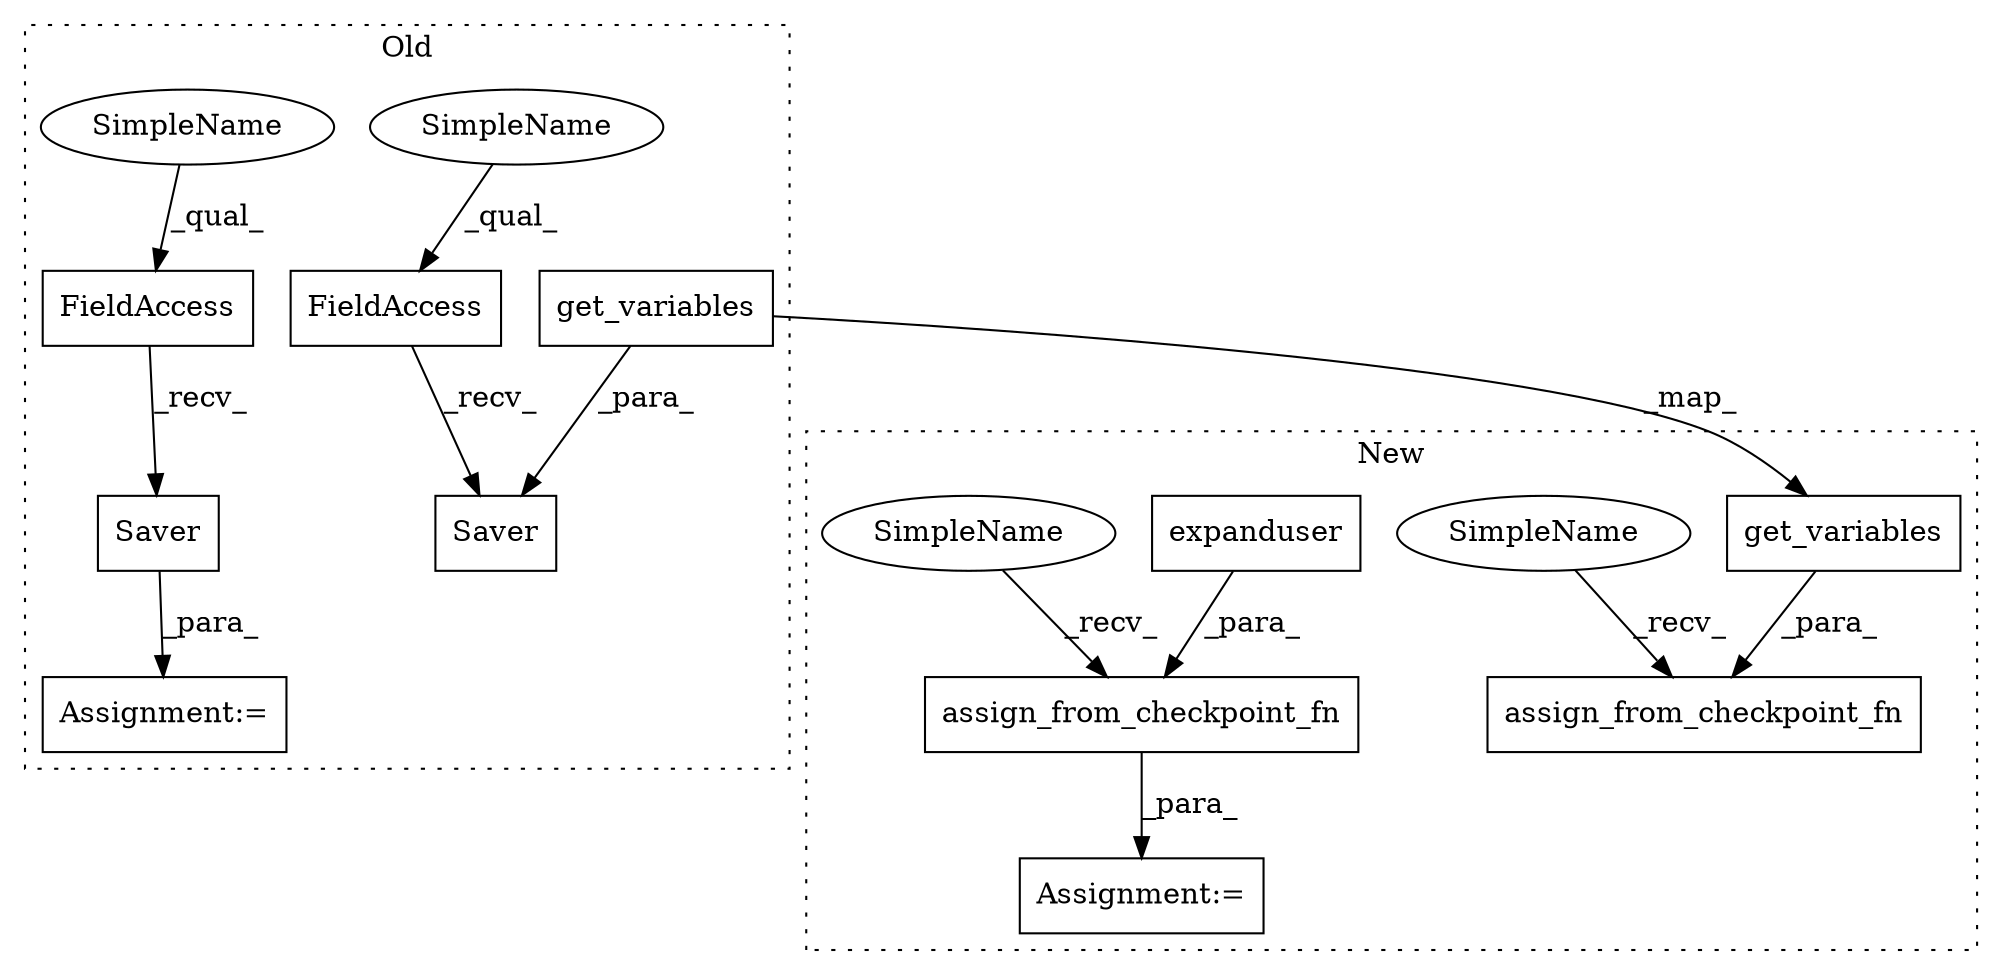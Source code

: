digraph G {
subgraph cluster0 {
1 [label="Saver" a="32" s="5555,5571" l="6,1" shape="box"];
4 [label="FieldAccess" a="22" s="5538" l="16" shape="box"];
5 [label="FieldAccess" a="22" s="5255" l="16" shape="box"];
6 [label="Saver" a="32" s="5272,5306" l="6,1" shape="box"];
9 [label="get_variables" a="32" s="5283,5305" l="14,1" shape="box"];
11 [label="Assignment:=" a="7" s="5537" l="1" shape="box"];
14 [label="SimpleName" a="42" s="5538" l="10" shape="ellipse"];
15 [label="SimpleName" a="42" s="5255" l="10" shape="ellipse"];
label = "Old";
style="dotted";
}
subgraph cluster1 {
2 [label="expanduser" a="32" s="5505,5532" l="11,1" shape="box"];
3 [label="assign_from_checkpoint_fn" a="32" s="5471,5544" l="26,1" shape="box"];
7 [label="assign_from_checkpoint_fn" a="32" s="5362,5438" l="26,1" shape="box"];
8 [label="get_variables" a="32" s="5415,5437" l="14,1" shape="box"];
10 [label="Assignment:=" a="7" s="5465" l="1" shape="box"];
12 [label="SimpleName" a="42" s="5357" l="4" shape="ellipse"];
13 [label="SimpleName" a="42" s="5466" l="4" shape="ellipse"];
label = "New";
style="dotted";
}
1 -> 11 [label="_para_"];
2 -> 3 [label="_para_"];
3 -> 10 [label="_para_"];
4 -> 1 [label="_recv_"];
5 -> 6 [label="_recv_"];
8 -> 7 [label="_para_"];
9 -> 6 [label="_para_"];
9 -> 8 [label="_map_"];
12 -> 7 [label="_recv_"];
13 -> 3 [label="_recv_"];
14 -> 4 [label="_qual_"];
15 -> 5 [label="_qual_"];
}